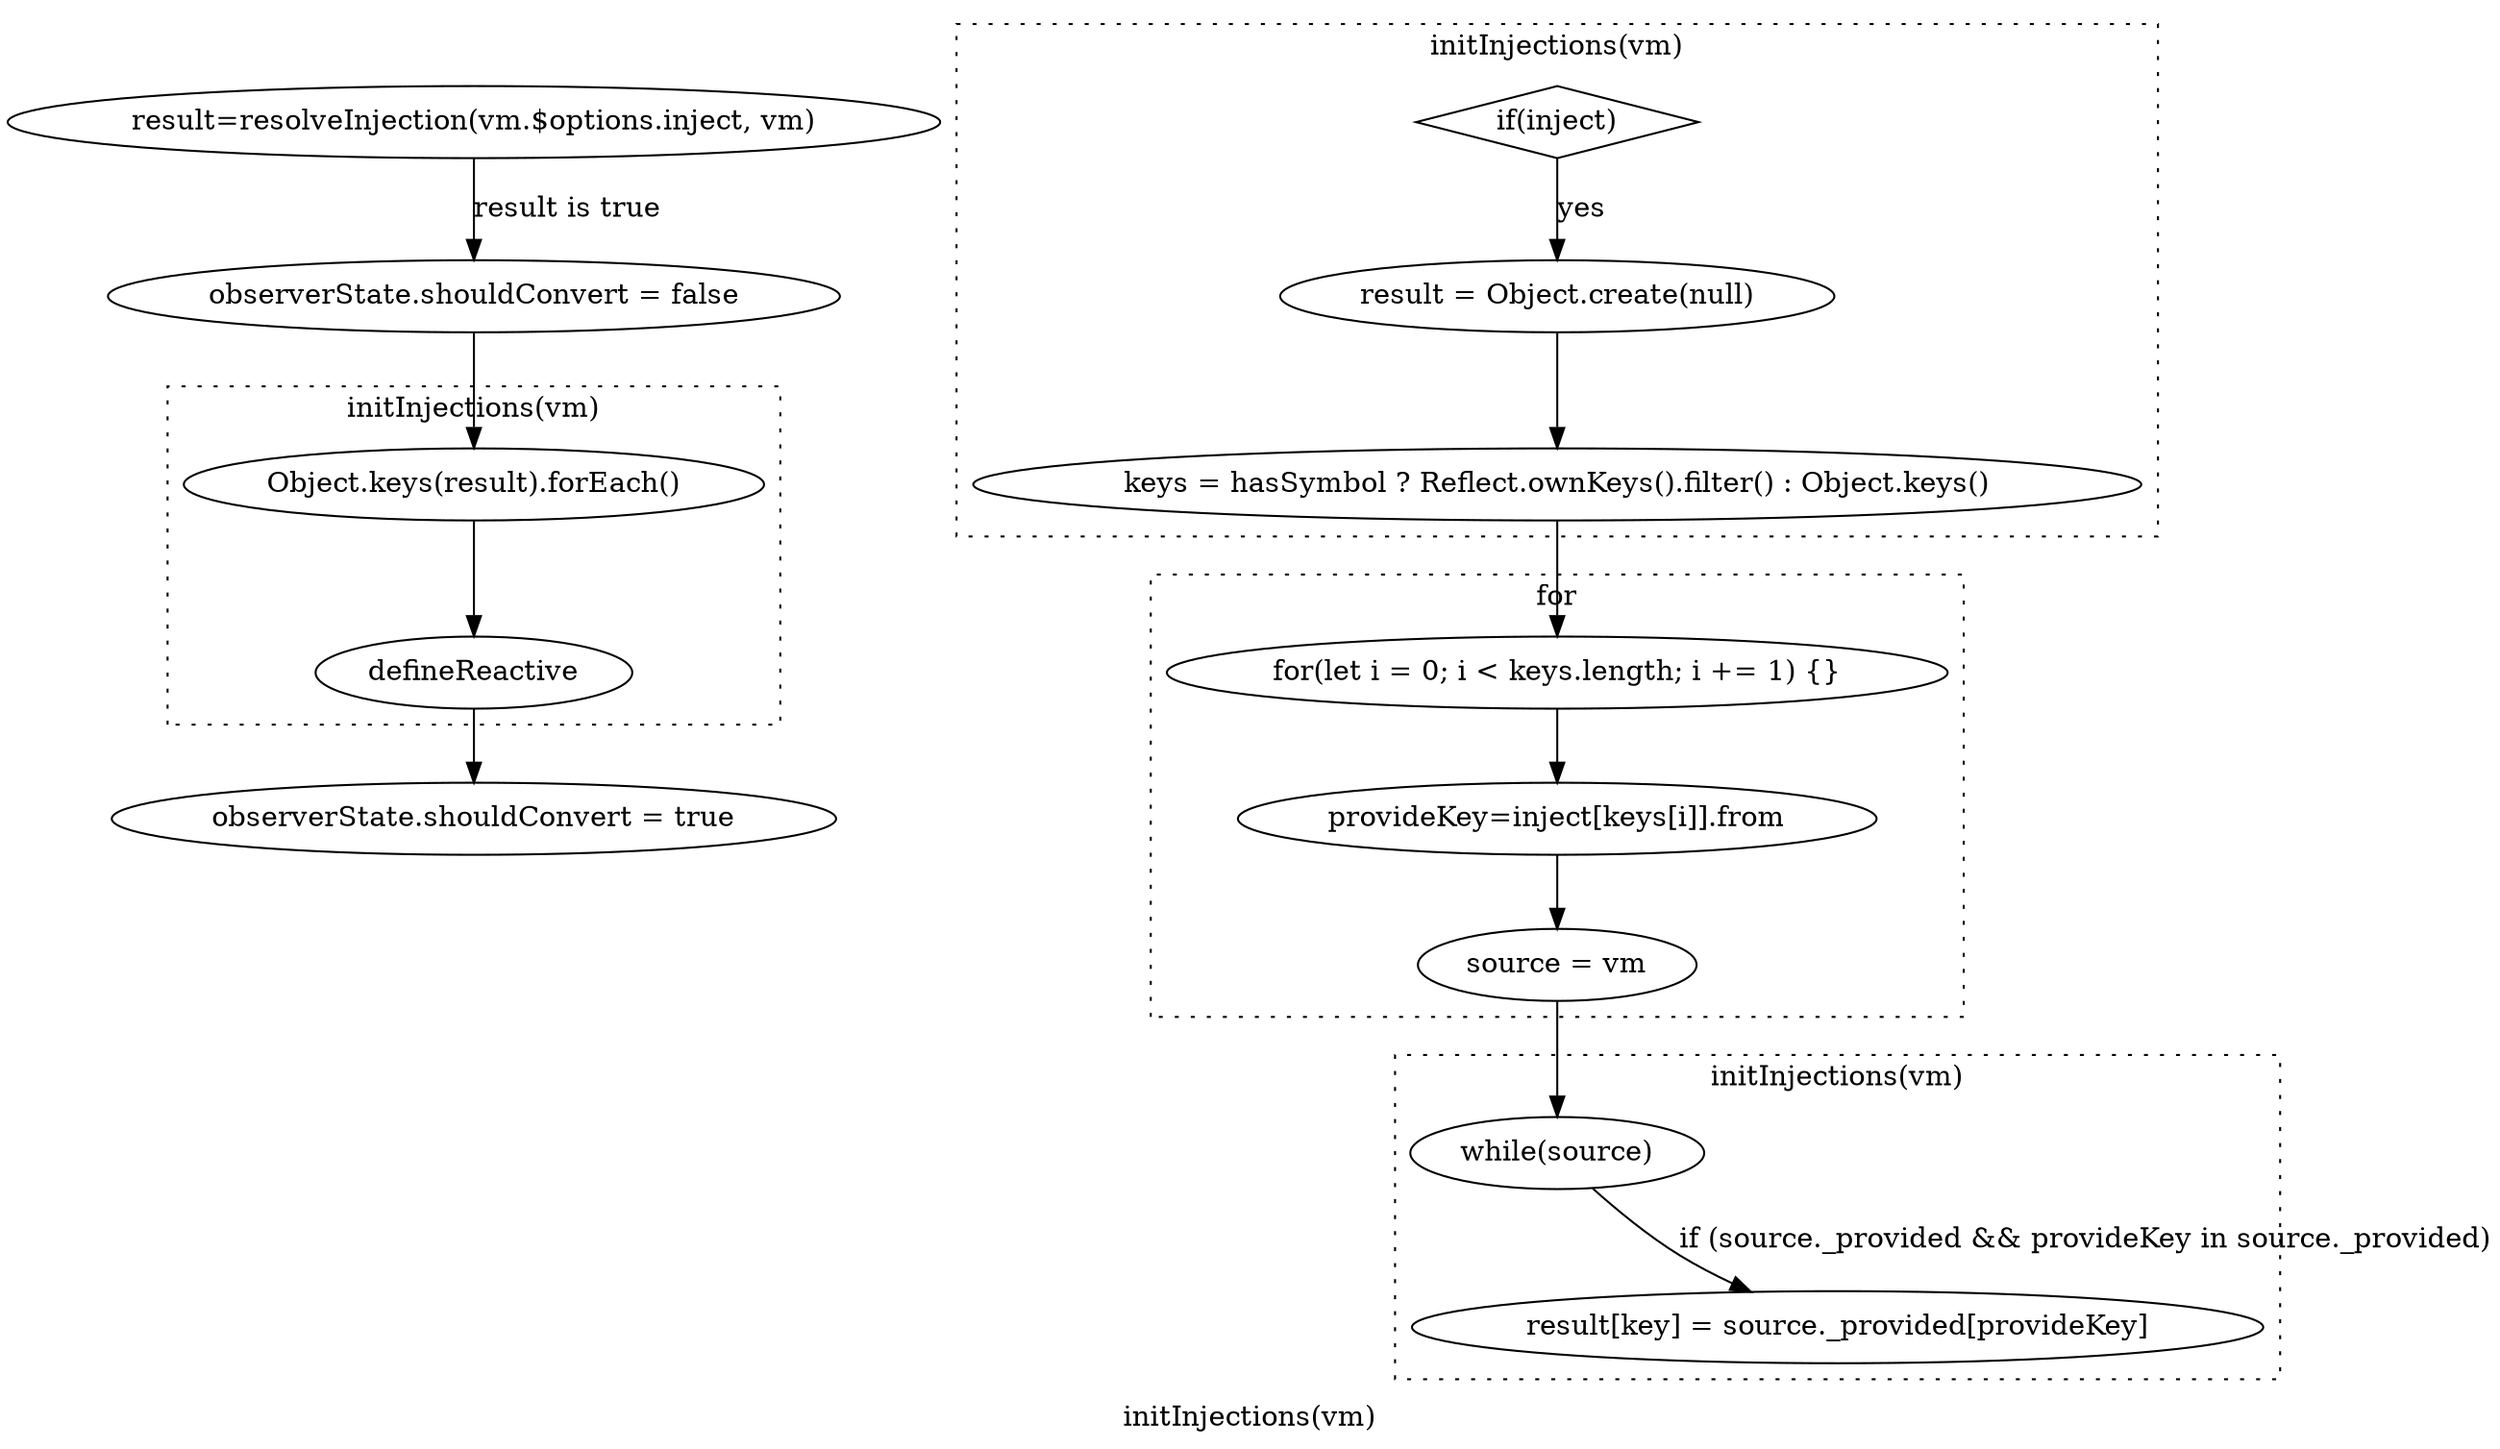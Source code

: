digraph G {
    label="initInjections(vm)"

    getResult [
        label="result=resolveInjection(vm.$options.inject, vm)"
    ]
    setShouldConvert [
        label="observerState.shouldConvert = false"
    ]
    getResult -> setShouldConvert [label="result is true"]

    forKeys [
        label="Object.keys(result).forEach()"
    ]

    setShouldConvert -> forKeys

    subgraph cluster_for {
        graph[style=dotted]
        forKeys -> defineReactive
    }
    resetShouldConvert [
        label="observerState.shouldConvert = true"
    ]
    defineReactive -> resetShouldConvert

    subgraph cluster_resolveRejection {
        graph[style=dotted]
        lable="resolveRejection(inject, vm)"

        ifInject [
            label="if(inject)"
            shape=diamond
        ]

        getNewResult [
            label="result = Object.create(null)"
        ]
        ifInject -> getNewResult [label="yes"]

        getKeys [
            label="keys = hasSymbol ? Reflect.ownKeys().filter() : Object.keys()"
        ]

        getNewResult -> getKeys

        
    }
    subgraph cluster_walk {
        graph[style=dotted]
        label="for"

        walkKeys [
            label="for(let i = 0; i < keys.length; i += 1) {}"
        ]
        getKeys -> walkKeys
        getProvideKey [
            label="provideKey=inject[keys[i]].from"
        ]
        walkKeys -> getProvideKey

        getSource [
            label="source = vm"
        ]

        getProvideKey -> getSource
    }
    subgraph cluster_walkSource {
        graph[style=dotted]

        walkSource [
            label="while(source)"
        ]
        getSource -> walkSource

        setResult [
            label="result[key] = source._provided[provideKey]"
        ]
        walkSource -> setResult [label="if (source._provided && provideKey in source._provided)"]
    }
}